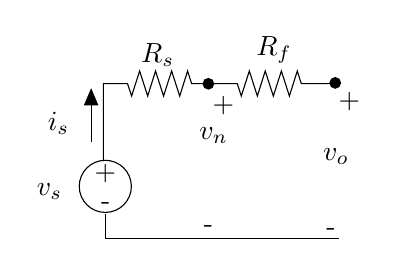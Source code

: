 \begin{tikzpicture}[y=-1cm]
\sf
\draw[black] (2.598,3.031) -- (2.918,3.031) -- (2.969,3.189) -- (3.071,2.871) -- (3.173,3.189) -- (3.273,2.871) -- (3.376,3.189) -- (3.478,2.871) -- (3.58,3.189) -- (3.68,2.871) -- (3.731,3.031) -- (4.142,3.031);
\draw[black] (1.242,4.336) circle (0.331cm);
\path (1.242,4.264) node[text=black,anchor=base] {+};
\path (1.247,4.627) node[text=black,anchor=base] {-};
\filldraw[black] (2.551,3.033) circle (0.067cm);
\filldraw[black] (4.162,3.022) circle (0.067cm);
\draw[arrows=-triangle 45,black] (1.062,3.778) -- (1.062,3.089);
\draw[black] (1.229,4.678) -- cycle;
\draw[black] (1.218,4.689) -- cycle;
\draw[black] (1.229,4.689) -- cycle;
\path (0.818,4.456) node[text=black,anchor=base east] {$v_s$};
\path (1.907,2.767) node[text=black,anchor=base] {$R_s$};
\path (0.907,3.622) node[text=black,anchor=base east] {$i_s$};
\path (3.384,2.678) node[text=black,anchor=base] {$R_f$};
\path (2.618,3.742) node[text=black,anchor=base] {$v_n$};
\path (2.551,4.922) node[text=black,anchor=base] {-};
\path (4.107,4.956) node[text=black,anchor=base] {-};
\draw[black] (1.218,4) -- (1.218,3.031) -- (1.524,3.031) -- (1.576,3.189) -- (1.678,2.871) -- (1.78,3.189) -- (1.88,2.871) -- (1.982,3.189) -- (2.084,2.871) -- (2.187,3.189) -- (2.287,2.871) -- (2.338,3.031) -- (2.647,3.031);
\draw[black] (1.24,4.689) -- (1.24,5) -- (4.207,5);
\path (4.173,4.009) node[text=black,anchor=base] {$v_o$};
\draw (2.551,3.033) -- cycle;
\path (2.482,3.398) node[anchor=base west] {+};
\path (4.082,3.353) node[anchor=base west] {+};

\end{tikzpicture}%

%% Configure (x)emacs for this file ...
%% Local Variables:
%% mode: latex
%% End: